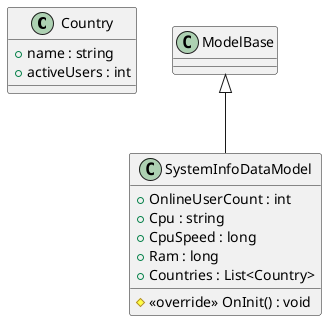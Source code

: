 @startuml
class Country {
    + name : string
    + activeUsers : int
}
class SystemInfoDataModel {
    + OnlineUserCount : int
    + Cpu : string
    + CpuSpeed : long
    + Ram : long
    + Countries : List<Country>
    # <<override>> OnInit() : void
}
ModelBase <|-- SystemInfoDataModel
@enduml

